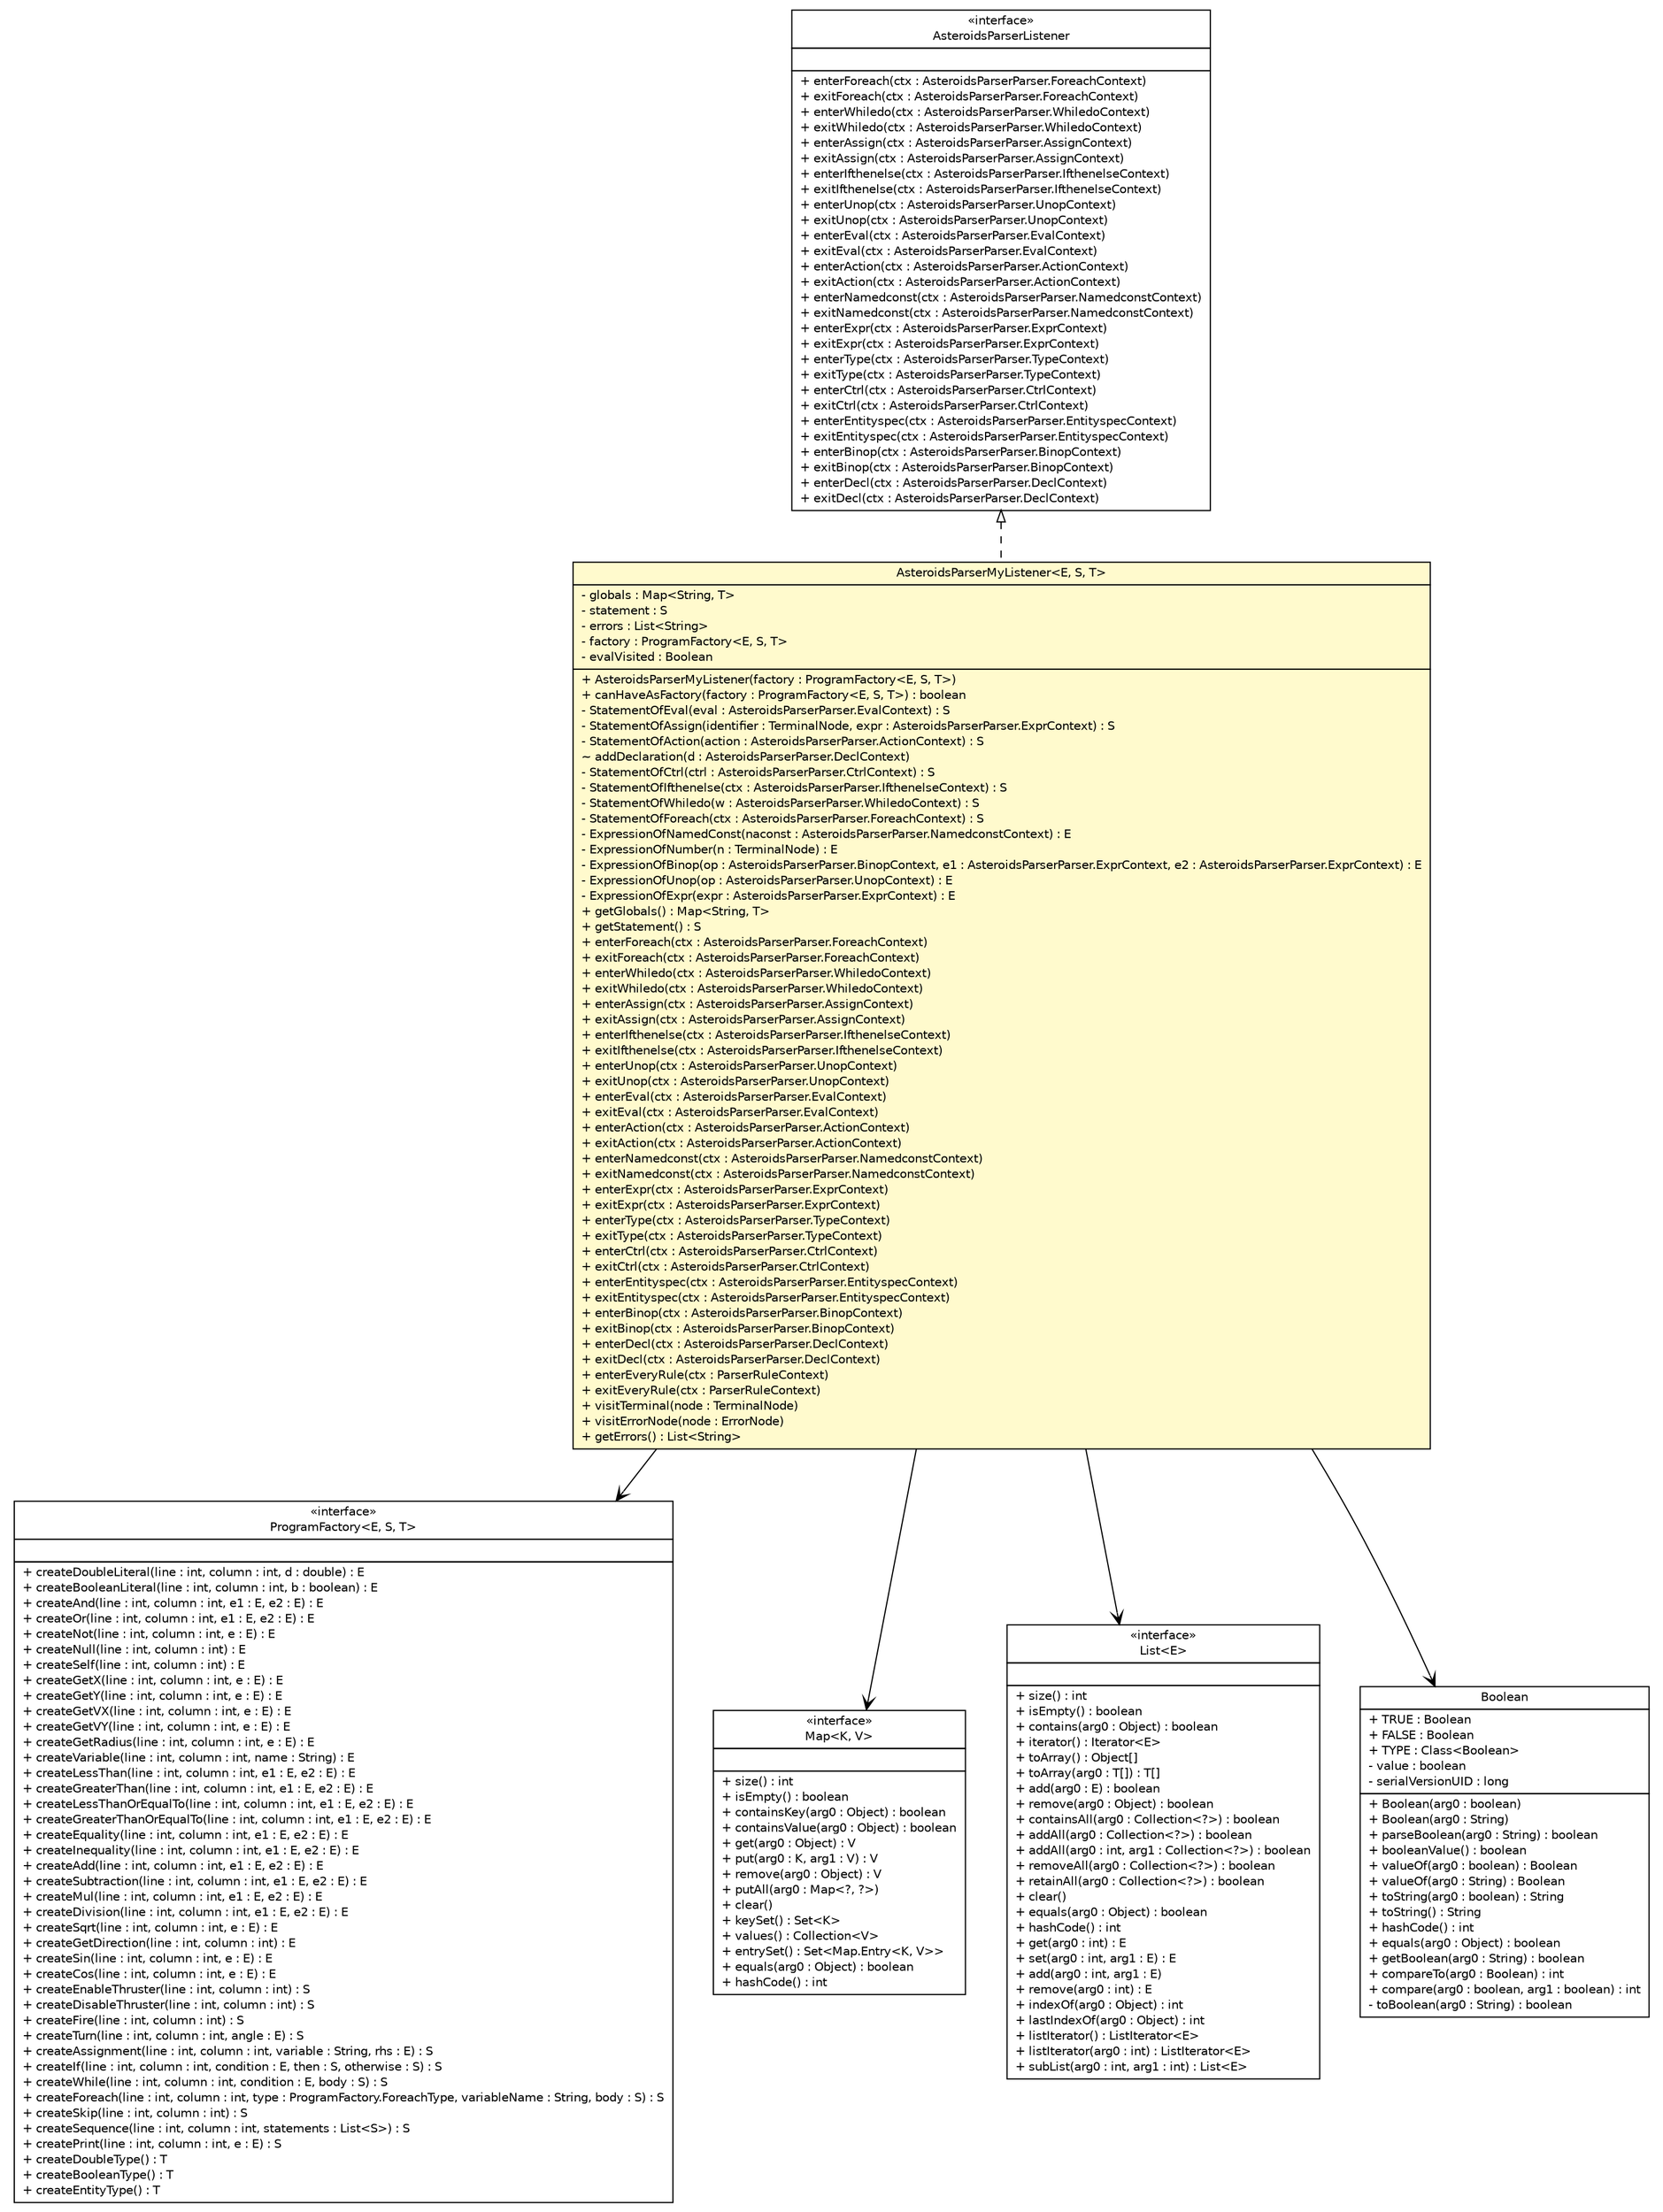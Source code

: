 #!/usr/local/bin/dot
#
# Class diagram 
# Generated by UMLGraph version R5_6 (http://www.umlgraph.org/)
#

digraph G {
	edge [fontname="Helvetica",fontsize=10,labelfontname="Helvetica",labelfontsize=10];
	node [fontname="Helvetica",fontsize=10,shape=plaintext];
	nodesep=0.25;
	ranksep=0.5;
	// model.programs.parsing.ProgramFactory<E, S, T>
	c4201 [label=<<table title="model.programs.parsing.ProgramFactory" border="0" cellborder="1" cellspacing="0" cellpadding="2" port="p" href="./ProgramFactory.html">
		<tr><td><table border="0" cellspacing="0" cellpadding="1">
<tr><td align="center" balign="center"> &#171;interface&#187; </td></tr>
<tr><td align="center" balign="center"> ProgramFactory&lt;E, S, T&gt; </td></tr>
		</table></td></tr>
		<tr><td><table border="0" cellspacing="0" cellpadding="1">
<tr><td align="left" balign="left">  </td></tr>
		</table></td></tr>
		<tr><td><table border="0" cellspacing="0" cellpadding="1">
<tr><td align="left" balign="left"> + createDoubleLiteral(line : int, column : int, d : double) : E </td></tr>
<tr><td align="left" balign="left"> + createBooleanLiteral(line : int, column : int, b : boolean) : E </td></tr>
<tr><td align="left" balign="left"> + createAnd(line : int, column : int, e1 : E, e2 : E) : E </td></tr>
<tr><td align="left" balign="left"> + createOr(line : int, column : int, e1 : E, e2 : E) : E </td></tr>
<tr><td align="left" balign="left"> + createNot(line : int, column : int, e : E) : E </td></tr>
<tr><td align="left" balign="left"> + createNull(line : int, column : int) : E </td></tr>
<tr><td align="left" balign="left"> + createSelf(line : int, column : int) : E </td></tr>
<tr><td align="left" balign="left"> + createGetX(line : int, column : int, e : E) : E </td></tr>
<tr><td align="left" balign="left"> + createGetY(line : int, column : int, e : E) : E </td></tr>
<tr><td align="left" balign="left"> + createGetVX(line : int, column : int, e : E) : E </td></tr>
<tr><td align="left" balign="left"> + createGetVY(line : int, column : int, e : E) : E </td></tr>
<tr><td align="left" balign="left"> + createGetRadius(line : int, column : int, e : E) : E </td></tr>
<tr><td align="left" balign="left"> + createVariable(line : int, column : int, name : String) : E </td></tr>
<tr><td align="left" balign="left"> + createLessThan(line : int, column : int, e1 : E, e2 : E) : E </td></tr>
<tr><td align="left" balign="left"> + createGreaterThan(line : int, column : int, e1 : E, e2 : E) : E </td></tr>
<tr><td align="left" balign="left"> + createLessThanOrEqualTo(line : int, column : int, e1 : E, e2 : E) : E </td></tr>
<tr><td align="left" balign="left"> + createGreaterThanOrEqualTo(line : int, column : int, e1 : E, e2 : E) : E </td></tr>
<tr><td align="left" balign="left"> + createEquality(line : int, column : int, e1 : E, e2 : E) : E </td></tr>
<tr><td align="left" balign="left"> + createInequality(line : int, column : int, e1 : E, e2 : E) : E </td></tr>
<tr><td align="left" balign="left"> + createAdd(line : int, column : int, e1 : E, e2 : E) : E </td></tr>
<tr><td align="left" balign="left"> + createSubtraction(line : int, column : int, e1 : E, e2 : E) : E </td></tr>
<tr><td align="left" balign="left"> + createMul(line : int, column : int, e1 : E, e2 : E) : E </td></tr>
<tr><td align="left" balign="left"> + createDivision(line : int, column : int, e1 : E, e2 : E) : E </td></tr>
<tr><td align="left" balign="left"> + createSqrt(line : int, column : int, e : E) : E </td></tr>
<tr><td align="left" balign="left"> + createGetDirection(line : int, column : int) : E </td></tr>
<tr><td align="left" balign="left"> + createSin(line : int, column : int, e : E) : E </td></tr>
<tr><td align="left" balign="left"> + createCos(line : int, column : int, e : E) : E </td></tr>
<tr><td align="left" balign="left"> + createEnableThruster(line : int, column : int) : S </td></tr>
<tr><td align="left" balign="left"> + createDisableThruster(line : int, column : int) : S </td></tr>
<tr><td align="left" balign="left"> + createFire(line : int, column : int) : S </td></tr>
<tr><td align="left" balign="left"> + createTurn(line : int, column : int, angle : E) : S </td></tr>
<tr><td align="left" balign="left"> + createAssignment(line : int, column : int, variable : String, rhs : E) : S </td></tr>
<tr><td align="left" balign="left"> + createIf(line : int, column : int, condition : E, then : S, otherwise : S) : S </td></tr>
<tr><td align="left" balign="left"> + createWhile(line : int, column : int, condition : E, body : S) : S </td></tr>
<tr><td align="left" balign="left"> + createForeach(line : int, column : int, type : ProgramFactory.ForeachType, variableName : String, body : S) : S </td></tr>
<tr><td align="left" balign="left"> + createSkip(line : int, column : int) : S </td></tr>
<tr><td align="left" balign="left"> + createSequence(line : int, column : int, statements : List&lt;S&gt;) : S </td></tr>
<tr><td align="left" balign="left"> + createPrint(line : int, column : int, e : E) : S </td></tr>
<tr><td align="left" balign="left"> + createDoubleType() : T </td></tr>
<tr><td align="left" balign="left"> + createBooleanType() : T </td></tr>
<tr><td align="left" balign="left"> + createEntityType() : T </td></tr>
		</table></td></tr>
		</table>>, URL="./ProgramFactory.html", fontname="Helvetica", fontcolor="black", fontsize=10.0];
	// model.programs.parsing.AsteroidsParserMyListener<E, S, T>
	c4205 [label=<<table title="model.programs.parsing.AsteroidsParserMyListener" border="0" cellborder="1" cellspacing="0" cellpadding="2" port="p" bgcolor="lemonChiffon" href="./AsteroidsParserMyListener.html">
		<tr><td><table border="0" cellspacing="0" cellpadding="1">
<tr><td align="center" balign="center"> AsteroidsParserMyListener&lt;E, S, T&gt; </td></tr>
		</table></td></tr>
		<tr><td><table border="0" cellspacing="0" cellpadding="1">
<tr><td align="left" balign="left"> - globals : Map&lt;String, T&gt; </td></tr>
<tr><td align="left" balign="left"> - statement : S </td></tr>
<tr><td align="left" balign="left"> - errors : List&lt;String&gt; </td></tr>
<tr><td align="left" balign="left"> - factory : ProgramFactory&lt;E, S, T&gt; </td></tr>
<tr><td align="left" balign="left"> - evalVisited : Boolean </td></tr>
		</table></td></tr>
		<tr><td><table border="0" cellspacing="0" cellpadding="1">
<tr><td align="left" balign="left"> + AsteroidsParserMyListener(factory : ProgramFactory&lt;E, S, T&gt;) </td></tr>
<tr><td align="left" balign="left"> + canHaveAsFactory(factory : ProgramFactory&lt;E, S, T&gt;) : boolean </td></tr>
<tr><td align="left" balign="left"> - StatementOfEval(eval : AsteroidsParserParser.EvalContext) : S </td></tr>
<tr><td align="left" balign="left"> - StatementOfAssign(identifier : TerminalNode, expr : AsteroidsParserParser.ExprContext) : S </td></tr>
<tr><td align="left" balign="left"> - StatementOfAction(action : AsteroidsParserParser.ActionContext) : S </td></tr>
<tr><td align="left" balign="left"> ~ addDeclaration(d : AsteroidsParserParser.DeclContext) </td></tr>
<tr><td align="left" balign="left"> - StatementOfCtrl(ctrl : AsteroidsParserParser.CtrlContext) : S </td></tr>
<tr><td align="left" balign="left"> - StatementOfIfthenelse(ctx : AsteroidsParserParser.IfthenelseContext) : S </td></tr>
<tr><td align="left" balign="left"> - StatementOfWhiledo(w : AsteroidsParserParser.WhiledoContext) : S </td></tr>
<tr><td align="left" balign="left"> - StatementOfForeach(ctx : AsteroidsParserParser.ForeachContext) : S </td></tr>
<tr><td align="left" balign="left"> - ExpressionOfNamedConst(naconst : AsteroidsParserParser.NamedconstContext) : E </td></tr>
<tr><td align="left" balign="left"> - ExpressionOfNumber(n : TerminalNode) : E </td></tr>
<tr><td align="left" balign="left"> - ExpressionOfBinop(op : AsteroidsParserParser.BinopContext, e1 : AsteroidsParserParser.ExprContext, e2 : AsteroidsParserParser.ExprContext) : E </td></tr>
<tr><td align="left" balign="left"> - ExpressionOfUnop(op : AsteroidsParserParser.UnopContext) : E </td></tr>
<tr><td align="left" balign="left"> - ExpressionOfExpr(expr : AsteroidsParserParser.ExprContext) : E </td></tr>
<tr><td align="left" balign="left"> + getGlobals() : Map&lt;String, T&gt; </td></tr>
<tr><td align="left" balign="left"> + getStatement() : S </td></tr>
<tr><td align="left" balign="left"> + enterForeach(ctx : AsteroidsParserParser.ForeachContext) </td></tr>
<tr><td align="left" balign="left"> + exitForeach(ctx : AsteroidsParserParser.ForeachContext) </td></tr>
<tr><td align="left" balign="left"> + enterWhiledo(ctx : AsteroidsParserParser.WhiledoContext) </td></tr>
<tr><td align="left" balign="left"> + exitWhiledo(ctx : AsteroidsParserParser.WhiledoContext) </td></tr>
<tr><td align="left" balign="left"> + enterAssign(ctx : AsteroidsParserParser.AssignContext) </td></tr>
<tr><td align="left" balign="left"> + exitAssign(ctx : AsteroidsParserParser.AssignContext) </td></tr>
<tr><td align="left" balign="left"> + enterIfthenelse(ctx : AsteroidsParserParser.IfthenelseContext) </td></tr>
<tr><td align="left" balign="left"> + exitIfthenelse(ctx : AsteroidsParserParser.IfthenelseContext) </td></tr>
<tr><td align="left" balign="left"> + enterUnop(ctx : AsteroidsParserParser.UnopContext) </td></tr>
<tr><td align="left" balign="left"> + exitUnop(ctx : AsteroidsParserParser.UnopContext) </td></tr>
<tr><td align="left" balign="left"> + enterEval(ctx : AsteroidsParserParser.EvalContext) </td></tr>
<tr><td align="left" balign="left"> + exitEval(ctx : AsteroidsParserParser.EvalContext) </td></tr>
<tr><td align="left" balign="left"> + enterAction(ctx : AsteroidsParserParser.ActionContext) </td></tr>
<tr><td align="left" balign="left"> + exitAction(ctx : AsteroidsParserParser.ActionContext) </td></tr>
<tr><td align="left" balign="left"> + enterNamedconst(ctx : AsteroidsParserParser.NamedconstContext) </td></tr>
<tr><td align="left" balign="left"> + exitNamedconst(ctx : AsteroidsParserParser.NamedconstContext) </td></tr>
<tr><td align="left" balign="left"> + enterExpr(ctx : AsteroidsParserParser.ExprContext) </td></tr>
<tr><td align="left" balign="left"> + exitExpr(ctx : AsteroidsParserParser.ExprContext) </td></tr>
<tr><td align="left" balign="left"> + enterType(ctx : AsteroidsParserParser.TypeContext) </td></tr>
<tr><td align="left" balign="left"> + exitType(ctx : AsteroidsParserParser.TypeContext) </td></tr>
<tr><td align="left" balign="left"> + enterCtrl(ctx : AsteroidsParserParser.CtrlContext) </td></tr>
<tr><td align="left" balign="left"> + exitCtrl(ctx : AsteroidsParserParser.CtrlContext) </td></tr>
<tr><td align="left" balign="left"> + enterEntityspec(ctx : AsteroidsParserParser.EntityspecContext) </td></tr>
<tr><td align="left" balign="left"> + exitEntityspec(ctx : AsteroidsParserParser.EntityspecContext) </td></tr>
<tr><td align="left" balign="left"> + enterBinop(ctx : AsteroidsParserParser.BinopContext) </td></tr>
<tr><td align="left" balign="left"> + exitBinop(ctx : AsteroidsParserParser.BinopContext) </td></tr>
<tr><td align="left" balign="left"> + enterDecl(ctx : AsteroidsParserParser.DeclContext) </td></tr>
<tr><td align="left" balign="left"> + exitDecl(ctx : AsteroidsParserParser.DeclContext) </td></tr>
<tr><td align="left" balign="left"> + enterEveryRule(ctx : ParserRuleContext) </td></tr>
<tr><td align="left" balign="left"> + exitEveryRule(ctx : ParserRuleContext) </td></tr>
<tr><td align="left" balign="left"> + visitTerminal(node : TerminalNode) </td></tr>
<tr><td align="left" balign="left"> + visitErrorNode(node : ErrorNode) </td></tr>
<tr><td align="left" balign="left"> + getErrors() : List&lt;String&gt; </td></tr>
		</table></td></tr>
		</table>>, URL="./AsteroidsParserMyListener.html", fontname="Helvetica", fontcolor="black", fontsize=10.0];
	// model.programs.parsing.AsteroidsParserListener
	c4206 [label=<<table title="model.programs.parsing.AsteroidsParserListener" border="0" cellborder="1" cellspacing="0" cellpadding="2" port="p" href="./AsteroidsParserListener.html">
		<tr><td><table border="0" cellspacing="0" cellpadding="1">
<tr><td align="center" balign="center"> &#171;interface&#187; </td></tr>
<tr><td align="center" balign="center"> AsteroidsParserListener </td></tr>
		</table></td></tr>
		<tr><td><table border="0" cellspacing="0" cellpadding="1">
<tr><td align="left" balign="left">  </td></tr>
		</table></td></tr>
		<tr><td><table border="0" cellspacing="0" cellpadding="1">
<tr><td align="left" balign="left"> + enterForeach(ctx : AsteroidsParserParser.ForeachContext) </td></tr>
<tr><td align="left" balign="left"> + exitForeach(ctx : AsteroidsParserParser.ForeachContext) </td></tr>
<tr><td align="left" balign="left"> + enterWhiledo(ctx : AsteroidsParserParser.WhiledoContext) </td></tr>
<tr><td align="left" balign="left"> + exitWhiledo(ctx : AsteroidsParserParser.WhiledoContext) </td></tr>
<tr><td align="left" balign="left"> + enterAssign(ctx : AsteroidsParserParser.AssignContext) </td></tr>
<tr><td align="left" balign="left"> + exitAssign(ctx : AsteroidsParserParser.AssignContext) </td></tr>
<tr><td align="left" balign="left"> + enterIfthenelse(ctx : AsteroidsParserParser.IfthenelseContext) </td></tr>
<tr><td align="left" balign="left"> + exitIfthenelse(ctx : AsteroidsParserParser.IfthenelseContext) </td></tr>
<tr><td align="left" balign="left"> + enterUnop(ctx : AsteroidsParserParser.UnopContext) </td></tr>
<tr><td align="left" balign="left"> + exitUnop(ctx : AsteroidsParserParser.UnopContext) </td></tr>
<tr><td align="left" balign="left"> + enterEval(ctx : AsteroidsParserParser.EvalContext) </td></tr>
<tr><td align="left" balign="left"> + exitEval(ctx : AsteroidsParserParser.EvalContext) </td></tr>
<tr><td align="left" balign="left"> + enterAction(ctx : AsteroidsParserParser.ActionContext) </td></tr>
<tr><td align="left" balign="left"> + exitAction(ctx : AsteroidsParserParser.ActionContext) </td></tr>
<tr><td align="left" balign="left"> + enterNamedconst(ctx : AsteroidsParserParser.NamedconstContext) </td></tr>
<tr><td align="left" balign="left"> + exitNamedconst(ctx : AsteroidsParserParser.NamedconstContext) </td></tr>
<tr><td align="left" balign="left"> + enterExpr(ctx : AsteroidsParserParser.ExprContext) </td></tr>
<tr><td align="left" balign="left"> + exitExpr(ctx : AsteroidsParserParser.ExprContext) </td></tr>
<tr><td align="left" balign="left"> + enterType(ctx : AsteroidsParserParser.TypeContext) </td></tr>
<tr><td align="left" balign="left"> + exitType(ctx : AsteroidsParserParser.TypeContext) </td></tr>
<tr><td align="left" balign="left"> + enterCtrl(ctx : AsteroidsParserParser.CtrlContext) </td></tr>
<tr><td align="left" balign="left"> + exitCtrl(ctx : AsteroidsParserParser.CtrlContext) </td></tr>
<tr><td align="left" balign="left"> + enterEntityspec(ctx : AsteroidsParserParser.EntityspecContext) </td></tr>
<tr><td align="left" balign="left"> + exitEntityspec(ctx : AsteroidsParserParser.EntityspecContext) </td></tr>
<tr><td align="left" balign="left"> + enterBinop(ctx : AsteroidsParserParser.BinopContext) </td></tr>
<tr><td align="left" balign="left"> + exitBinop(ctx : AsteroidsParserParser.BinopContext) </td></tr>
<tr><td align="left" balign="left"> + enterDecl(ctx : AsteroidsParserParser.DeclContext) </td></tr>
<tr><td align="left" balign="left"> + exitDecl(ctx : AsteroidsParserParser.DeclContext) </td></tr>
		</table></td></tr>
		</table>>, URL="./AsteroidsParserListener.html", fontname="Helvetica", fontcolor="black", fontsize=10.0];
	//model.programs.parsing.AsteroidsParserMyListener<E, S, T> implements model.programs.parsing.AsteroidsParserListener
	c4206:p -> c4205:p [dir=back,arrowtail=empty,style=dashed];
	// model.programs.parsing.AsteroidsParserMyListener<E, S, T> NAVASSOC java.util.Map<K, V>
	c4205:p -> c4301:p [taillabel="", label="", headlabel="", fontname="Helvetica", fontcolor="black", fontsize=10.0, color="black", arrowhead=open];
	// model.programs.parsing.AsteroidsParserMyListener<E, S, T> NAVASSOC java.util.List<E>
	c4205:p -> c4302:p [taillabel="", label="", headlabel="", fontname="Helvetica", fontcolor="black", fontsize=10.0, color="black", arrowhead=open];
	// model.programs.parsing.AsteroidsParserMyListener<E, S, T> NAVASSOC model.programs.parsing.ProgramFactory<E, S, T>
	c4205:p -> c4201:p [taillabel="", label="", headlabel="", fontname="Helvetica", fontcolor="black", fontsize=10.0, color="black", arrowhead=open];
	// model.programs.parsing.AsteroidsParserMyListener<E, S, T> NAVASSOC java.lang.Boolean
	c4205:p -> c4303:p [taillabel="", label="", headlabel="", fontname="Helvetica", fontcolor="black", fontsize=10.0, color="black", arrowhead=open];
	// java.lang.Boolean
	c4303 [label=<<table title="java.lang.Boolean" border="0" cellborder="1" cellspacing="0" cellpadding="2" port="p" href="http://java.sun.com/j2se/1.4.2/docs/api/java/lang/Boolean.html">
		<tr><td><table border="0" cellspacing="0" cellpadding="1">
<tr><td align="center" balign="center"> Boolean </td></tr>
		</table></td></tr>
		<tr><td><table border="0" cellspacing="0" cellpadding="1">
<tr><td align="left" balign="left"> + TRUE : Boolean </td></tr>
<tr><td align="left" balign="left"> + FALSE : Boolean </td></tr>
<tr><td align="left" balign="left"> + TYPE : Class&lt;Boolean&gt; </td></tr>
<tr><td align="left" balign="left"> - value : boolean </td></tr>
<tr><td align="left" balign="left"> - serialVersionUID : long </td></tr>
		</table></td></tr>
		<tr><td><table border="0" cellspacing="0" cellpadding="1">
<tr><td align="left" balign="left"> + Boolean(arg0 : boolean) </td></tr>
<tr><td align="left" balign="left"> + Boolean(arg0 : String) </td></tr>
<tr><td align="left" balign="left"> + parseBoolean(arg0 : String) : boolean </td></tr>
<tr><td align="left" balign="left"> + booleanValue() : boolean </td></tr>
<tr><td align="left" balign="left"> + valueOf(arg0 : boolean) : Boolean </td></tr>
<tr><td align="left" balign="left"> + valueOf(arg0 : String) : Boolean </td></tr>
<tr><td align="left" balign="left"> + toString(arg0 : boolean) : String </td></tr>
<tr><td align="left" balign="left"> + toString() : String </td></tr>
<tr><td align="left" balign="left"> + hashCode() : int </td></tr>
<tr><td align="left" balign="left"> + equals(arg0 : Object) : boolean </td></tr>
<tr><td align="left" balign="left"> + getBoolean(arg0 : String) : boolean </td></tr>
<tr><td align="left" balign="left"> + compareTo(arg0 : Boolean) : int </td></tr>
<tr><td align="left" balign="left"> + compare(arg0 : boolean, arg1 : boolean) : int </td></tr>
<tr><td align="left" balign="left"> - toBoolean(arg0 : String) : boolean </td></tr>
		</table></td></tr>
		</table>>, URL="http://java.sun.com/j2se/1.4.2/docs/api/java/lang/Boolean.html", fontname="Helvetica", fontcolor="black", fontsize=10.0];
	// java.util.List<E>
	c4302 [label=<<table title="java.util.List" border="0" cellborder="1" cellspacing="0" cellpadding="2" port="p" href="http://java.sun.com/j2se/1.4.2/docs/api/java/util/List.html">
		<tr><td><table border="0" cellspacing="0" cellpadding="1">
<tr><td align="center" balign="center"> &#171;interface&#187; </td></tr>
<tr><td align="center" balign="center"> List&lt;E&gt; </td></tr>
		</table></td></tr>
		<tr><td><table border="0" cellspacing="0" cellpadding="1">
<tr><td align="left" balign="left">  </td></tr>
		</table></td></tr>
		<tr><td><table border="0" cellspacing="0" cellpadding="1">
<tr><td align="left" balign="left"> + size() : int </td></tr>
<tr><td align="left" balign="left"> + isEmpty() : boolean </td></tr>
<tr><td align="left" balign="left"> + contains(arg0 : Object) : boolean </td></tr>
<tr><td align="left" balign="left"> + iterator() : Iterator&lt;E&gt; </td></tr>
<tr><td align="left" balign="left"> + toArray() : Object[] </td></tr>
<tr><td align="left" balign="left"> + toArray(arg0 : T[]) : T[] </td></tr>
<tr><td align="left" balign="left"> + add(arg0 : E) : boolean </td></tr>
<tr><td align="left" balign="left"> + remove(arg0 : Object) : boolean </td></tr>
<tr><td align="left" balign="left"> + containsAll(arg0 : Collection&lt;?&gt;) : boolean </td></tr>
<tr><td align="left" balign="left"> + addAll(arg0 : Collection&lt;?&gt;) : boolean </td></tr>
<tr><td align="left" balign="left"> + addAll(arg0 : int, arg1 : Collection&lt;?&gt;) : boolean </td></tr>
<tr><td align="left" balign="left"> + removeAll(arg0 : Collection&lt;?&gt;) : boolean </td></tr>
<tr><td align="left" balign="left"> + retainAll(arg0 : Collection&lt;?&gt;) : boolean </td></tr>
<tr><td align="left" balign="left"> + clear() </td></tr>
<tr><td align="left" balign="left"> + equals(arg0 : Object) : boolean </td></tr>
<tr><td align="left" balign="left"> + hashCode() : int </td></tr>
<tr><td align="left" balign="left"> + get(arg0 : int) : E </td></tr>
<tr><td align="left" balign="left"> + set(arg0 : int, arg1 : E) : E </td></tr>
<tr><td align="left" balign="left"> + add(arg0 : int, arg1 : E) </td></tr>
<tr><td align="left" balign="left"> + remove(arg0 : int) : E </td></tr>
<tr><td align="left" balign="left"> + indexOf(arg0 : Object) : int </td></tr>
<tr><td align="left" balign="left"> + lastIndexOf(arg0 : Object) : int </td></tr>
<tr><td align="left" balign="left"> + listIterator() : ListIterator&lt;E&gt; </td></tr>
<tr><td align="left" balign="left"> + listIterator(arg0 : int) : ListIterator&lt;E&gt; </td></tr>
<tr><td align="left" balign="left"> + subList(arg0 : int, arg1 : int) : List&lt;E&gt; </td></tr>
		</table></td></tr>
		</table>>, URL="http://java.sun.com/j2se/1.4.2/docs/api/java/util/List.html", fontname="Helvetica", fontcolor="black", fontsize=10.0];
	// java.util.Map<K, V>
	c4301 [label=<<table title="java.util.Map" border="0" cellborder="1" cellspacing="0" cellpadding="2" port="p" href="http://java.sun.com/j2se/1.4.2/docs/api/java/util/Map.html">
		<tr><td><table border="0" cellspacing="0" cellpadding="1">
<tr><td align="center" balign="center"> &#171;interface&#187; </td></tr>
<tr><td align="center" balign="center"> Map&lt;K, V&gt; </td></tr>
		</table></td></tr>
		<tr><td><table border="0" cellspacing="0" cellpadding="1">
<tr><td align="left" balign="left">  </td></tr>
		</table></td></tr>
		<tr><td><table border="0" cellspacing="0" cellpadding="1">
<tr><td align="left" balign="left"> + size() : int </td></tr>
<tr><td align="left" balign="left"> + isEmpty() : boolean </td></tr>
<tr><td align="left" balign="left"> + containsKey(arg0 : Object) : boolean </td></tr>
<tr><td align="left" balign="left"> + containsValue(arg0 : Object) : boolean </td></tr>
<tr><td align="left" balign="left"> + get(arg0 : Object) : V </td></tr>
<tr><td align="left" balign="left"> + put(arg0 : K, arg1 : V) : V </td></tr>
<tr><td align="left" balign="left"> + remove(arg0 : Object) : V </td></tr>
<tr><td align="left" balign="left"> + putAll(arg0 : Map&lt;?, ?&gt;) </td></tr>
<tr><td align="left" balign="left"> + clear() </td></tr>
<tr><td align="left" balign="left"> + keySet() : Set&lt;K&gt; </td></tr>
<tr><td align="left" balign="left"> + values() : Collection&lt;V&gt; </td></tr>
<tr><td align="left" balign="left"> + entrySet() : Set&lt;Map.Entry&lt;K, V&gt;&gt; </td></tr>
<tr><td align="left" balign="left"> + equals(arg0 : Object) : boolean </td></tr>
<tr><td align="left" balign="left"> + hashCode() : int </td></tr>
		</table></td></tr>
		</table>>, URL="http://java.sun.com/j2se/1.4.2/docs/api/java/util/Map.html", fontname="Helvetica", fontcolor="black", fontsize=10.0];
}

